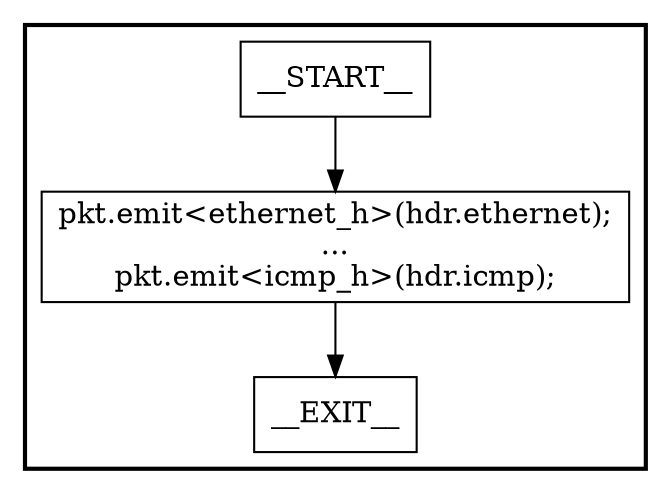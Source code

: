 digraph SwitchIngressDeparser {
subgraph cluster {
graph [
label="", labeljust=r, style=bold];
0[label=__START__, margin="", shape=rectangle, style=solid];
1[label=__EXIT__, margin="", shape=rectangle, style=solid];
2[label="pkt.emit<ethernet_h>(hdr.ethernet);
...
pkt.emit<icmp_h>(hdr.icmp);", margin="", shape=rectangle, style=solid];
0 -> 2[label=""];
2 -> 1[label=""];
}
}
